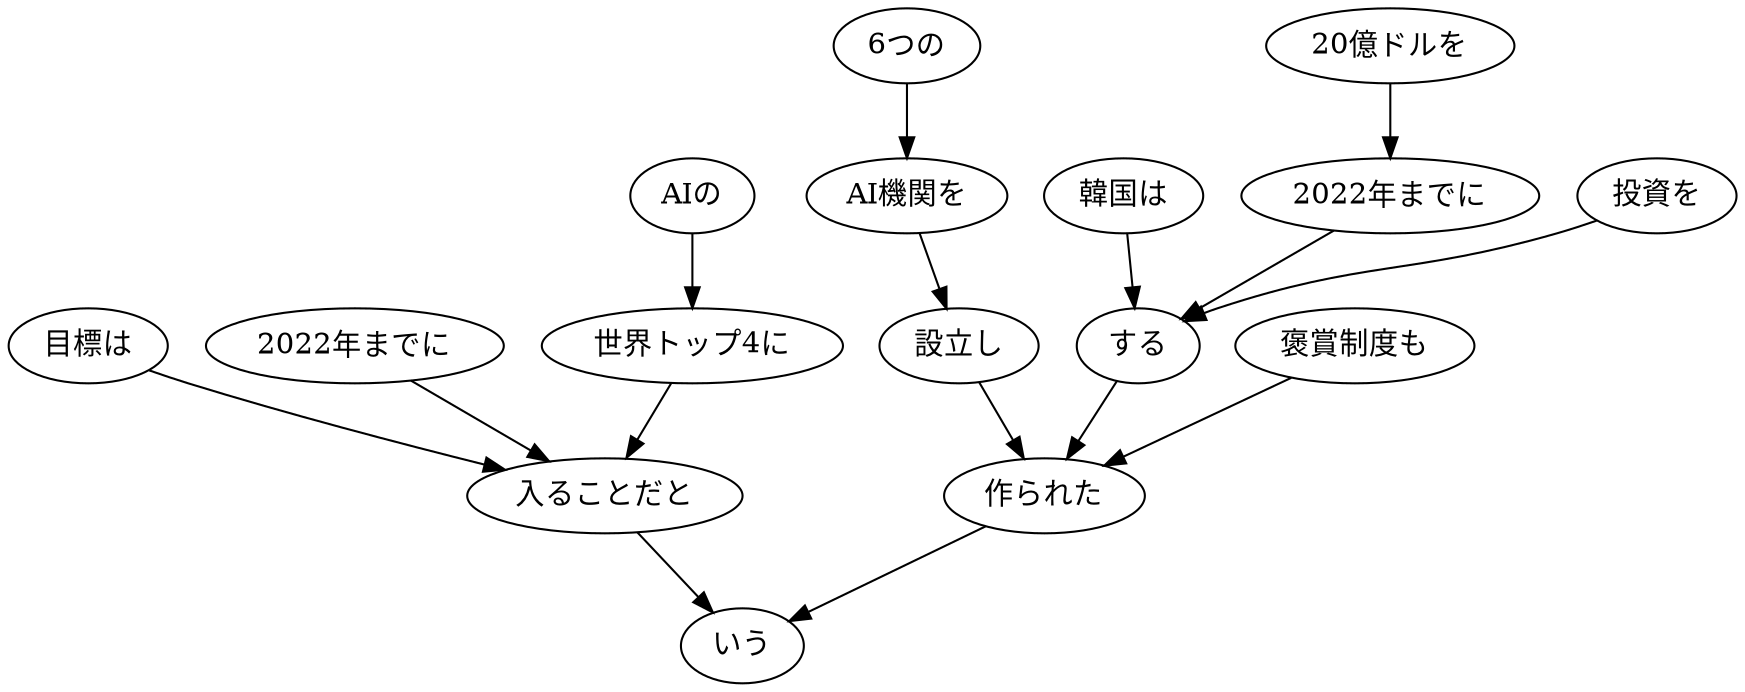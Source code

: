 // ans44
digraph {
	0 [label="韓国は"]
	4 [label="する"]
	0 -> 4
	1 [label="20億ドルを"]
	2 [label="2022年までに"]
	1 -> 2
	2 [label="2022年までに"]
	4 [label="する"]
	2 -> 4
	3 [label="投資を"]
	4 [label="する"]
	3 -> 4
	4 [label="する"]
	9 [label="作られた"]
	4 -> 9
	5 [label="6つの"]
	6 [label="AI機関を"]
	5 -> 6
	6 [label="AI機関を"]
	7 [label="設立し"]
	6 -> 7
	7 [label="設立し"]
	9 [label="作られた"]
	7 -> 9
	8 [label="褒賞制度も"]
	9 [label="作られた"]
	8 -> 9
	9 [label="作られた"]
	15 [label="いう"]
	9 -> 15
	10 [label="目標は"]
	14 [label="入ることだと"]
	10 -> 14
	11 [label="2022年までに"]
	14 [label="入ることだと"]
	11 -> 14
	12 [label="AIの"]
	13 [label="世界トップ4に"]
	12 -> 13
	13 [label="世界トップ4に"]
	14 [label="入ることだと"]
	13 -> 14
	14 [label="入ることだと"]
	15 [label="いう"]
	14 -> 15
}
